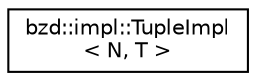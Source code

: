 digraph "Graphical Class Hierarchy"
{
  edge [fontname="Helvetica",fontsize="10",labelfontname="Helvetica",labelfontsize="10"];
  node [fontname="Helvetica",fontsize="10",shape=record];
  rankdir="LR";
  Node0 [label="bzd::impl::TupleImpl\l\< N, T \>",height=0.2,width=0.4,color="black", fillcolor="white", style="filled",URL="$classbzd_1_1impl_1_1TupleImpl.html"];
}
